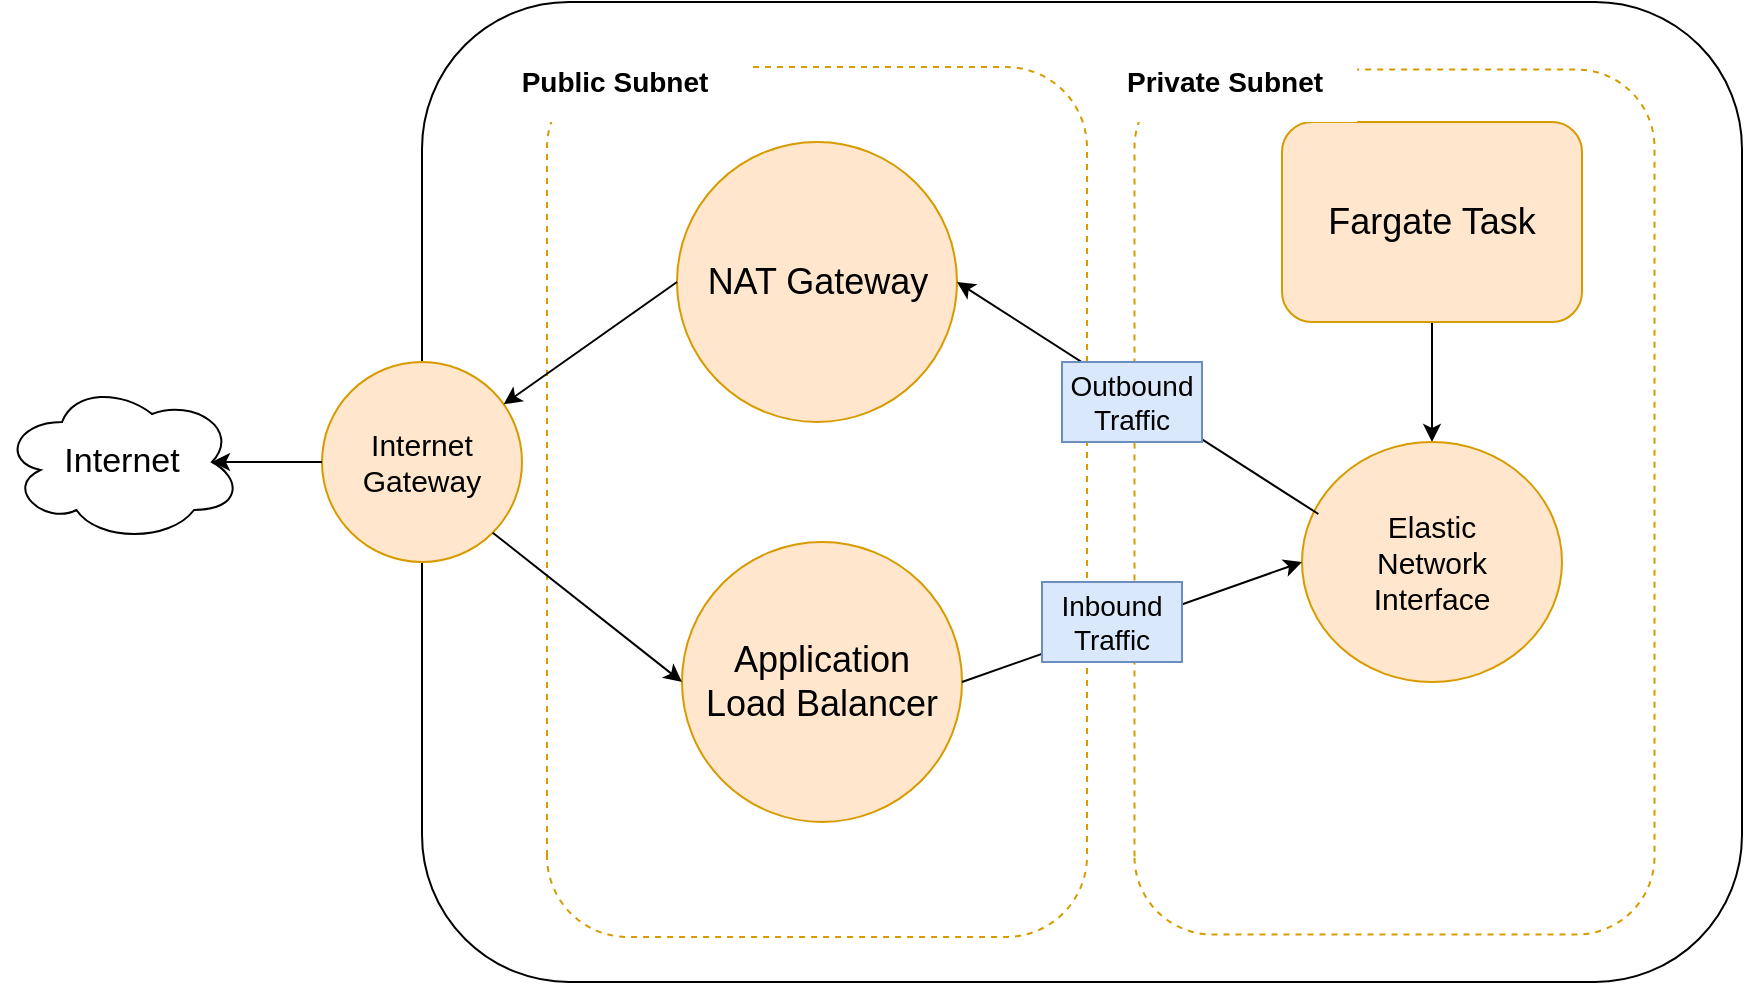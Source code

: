 <mxfile version="14.0.1" type="github">
  <diagram id="ipaedE7WWxYb-sDkYspf" name="Page-1">
    <mxGraphModel dx="1892" dy="686" grid="1" gridSize="10" guides="1" tooltips="1" connect="1" arrows="1" fold="1" page="1" pageScale="1" pageWidth="850" pageHeight="1100" math="0" shadow="0">
      <root>
        <mxCell id="0" />
        <mxCell id="1" parent="0" />
        <mxCell id="8c7bF9rMOs-15GVKCDE0-1" value="" style="rounded=1;whiteSpace=wrap;html=1;" vertex="1" parent="1">
          <mxGeometry x="170" y="90" width="660" height="490" as="geometry" />
        </mxCell>
        <mxCell id="8c7bF9rMOs-15GVKCDE0-3" value="" style="rounded=1;whiteSpace=wrap;html=1;rotation=-90;dashed=1;strokeColor=#d79b00;fillColor=none;" vertex="1" parent="1">
          <mxGeometry x="150" y="205" width="435" height="270" as="geometry" />
        </mxCell>
        <mxCell id="8c7bF9rMOs-15GVKCDE0-4" value="" style="rounded=1;whiteSpace=wrap;html=1;rotation=-90;dashed=1;strokeColor=#d79b00;fillColor=none;" vertex="1" parent="1">
          <mxGeometry x="440" y="210" width="432.5" height="260" as="geometry" />
        </mxCell>
        <mxCell id="8c7bF9rMOs-15GVKCDE0-10" value="" style="edgeStyle=orthogonalEdgeStyle;rounded=0;orthogonalLoop=1;jettySize=auto;html=1;" edge="1" parent="1" source="8c7bF9rMOs-15GVKCDE0-7" target="8c7bF9rMOs-15GVKCDE0-9">
          <mxGeometry relative="1" as="geometry" />
        </mxCell>
        <mxCell id="8c7bF9rMOs-15GVKCDE0-7" value="&lt;font style=&quot;font-size: 18px&quot;&gt;Fargate Task&lt;/font&gt;" style="rounded=1;whiteSpace=wrap;html=1;fillColor=#ffe6cc;strokeColor=#d79b00;" vertex="1" parent="1">
          <mxGeometry x="600" y="150" width="150" height="100" as="geometry" />
        </mxCell>
        <mxCell id="8c7bF9rMOs-15GVKCDE0-9" value="&lt;div style=&quot;font-size: 15px&quot;&gt;&lt;font style=&quot;font-size: 15px&quot;&gt;Elastic&lt;/font&gt;&lt;/div&gt;&lt;div style=&quot;font-size: 15px&quot;&gt;&lt;font style=&quot;font-size: 15px&quot;&gt;Network&lt;/font&gt;&lt;/div&gt;&lt;div style=&quot;font-size: 15px&quot;&gt;&lt;font style=&quot;font-size: 15px&quot;&gt;Interface&lt;br&gt;&lt;/font&gt;&lt;/div&gt;" style="ellipse;whiteSpace=wrap;html=1;rounded=1;strokeColor=#d79b00;fillColor=#ffe6cc;" vertex="1" parent="1">
          <mxGeometry x="610" y="310" width="130" height="120" as="geometry" />
        </mxCell>
        <mxCell id="8c7bF9rMOs-15GVKCDE0-12" value="&lt;font style=&quot;font-size: 14px&quot;&gt;&lt;b&gt;Private Subnet&lt;br&gt;&lt;/b&gt;&lt;/font&gt;" style="text;html=1;align=center;verticalAlign=middle;whiteSpace=wrap;rounded=0;fillColor=#ffffff;" vertex="1" parent="1">
          <mxGeometry x="505" y="110" width="132.5" height="40" as="geometry" />
        </mxCell>
        <mxCell id="8c7bF9rMOs-15GVKCDE0-13" value="&lt;font style=&quot;font-size: 18px&quot;&gt;NAT Gateway&lt;br&gt;&lt;/font&gt;" style="ellipse;whiteSpace=wrap;html=1;aspect=fixed;fillColor=#ffe6cc;strokeColor=#d79b00;" vertex="1" parent="1">
          <mxGeometry x="297.5" y="160" width="140" height="140" as="geometry" />
        </mxCell>
        <mxCell id="8c7bF9rMOs-15GVKCDE0-14" value="&lt;div style=&quot;font-size: 18px&quot;&gt;&lt;font style=&quot;font-size: 18px&quot;&gt;Application&lt;/font&gt;&lt;/div&gt;&lt;div style=&quot;font-size: 18px&quot;&gt;&lt;font style=&quot;font-size: 18px&quot;&gt;Load Balancer&lt;br&gt;&lt;/font&gt;&lt;/div&gt;" style="ellipse;whiteSpace=wrap;html=1;aspect=fixed;fillColor=#ffe6cc;strokeColor=#d79b00;" vertex="1" parent="1">
          <mxGeometry x="300" y="360" width="140" height="140" as="geometry" />
        </mxCell>
        <mxCell id="8c7bF9rMOs-15GVKCDE0-15" value="&lt;font style=&quot;font-size: 14px&quot;&gt;&lt;b&gt;Public Subnet &lt;br&gt;&lt;/b&gt;&lt;/font&gt;" style="text;html=1;align=center;verticalAlign=middle;whiteSpace=wrap;rounded=0;fillColor=#ffffff;" vertex="1" parent="1">
          <mxGeometry x="200" y="110" width="132.5" height="40" as="geometry" />
        </mxCell>
        <mxCell id="8c7bF9rMOs-15GVKCDE0-16" value="" style="endArrow=classic;html=1;exitX=0.063;exitY=0.3;exitDx=0;exitDy=0;exitPerimeter=0;entryX=1;entryY=0.5;entryDx=0;entryDy=0;" edge="1" parent="1" source="8c7bF9rMOs-15GVKCDE0-9" target="8c7bF9rMOs-15GVKCDE0-13">
          <mxGeometry width="50" height="50" relative="1" as="geometry">
            <mxPoint x="563" y="400" as="sourcePoint" />
            <mxPoint x="450" y="380" as="targetPoint" />
          </mxGeometry>
        </mxCell>
        <mxCell id="8c7bF9rMOs-15GVKCDE0-17" value="&lt;div style=&quot;font-size: 15px&quot;&gt;&lt;font style=&quot;font-size: 15px&quot;&gt;Internet&lt;/font&gt;&lt;/div&gt;&lt;div style=&quot;font-size: 15px&quot;&gt;&lt;font style=&quot;font-size: 15px&quot;&gt;Gateway&lt;br&gt;&lt;/font&gt;&lt;/div&gt;" style="ellipse;whiteSpace=wrap;html=1;aspect=fixed;fillColor=#ffe6cc;strokeColor=#d79b00;" vertex="1" parent="1">
          <mxGeometry x="120" y="270" width="100" height="100" as="geometry" />
        </mxCell>
        <mxCell id="8c7bF9rMOs-15GVKCDE0-20" value="" style="endArrow=classic;html=1;exitX=0;exitY=0.5;exitDx=0;exitDy=0;" edge="1" parent="1" source="8c7bF9rMOs-15GVKCDE0-13" target="8c7bF9rMOs-15GVKCDE0-17">
          <mxGeometry width="50" height="50" relative="1" as="geometry">
            <mxPoint x="400" y="430" as="sourcePoint" />
            <mxPoint x="450" y="380" as="targetPoint" />
          </mxGeometry>
        </mxCell>
        <mxCell id="8c7bF9rMOs-15GVKCDE0-21" value="" style="endArrow=classic;html=1;exitX=1;exitY=1;exitDx=0;exitDy=0;entryX=0;entryY=0.5;entryDx=0;entryDy=0;" edge="1" parent="1" source="8c7bF9rMOs-15GVKCDE0-17" target="8c7bF9rMOs-15GVKCDE0-14">
          <mxGeometry width="50" height="50" relative="1" as="geometry">
            <mxPoint x="400" y="430" as="sourcePoint" />
            <mxPoint x="450" y="380" as="targetPoint" />
          </mxGeometry>
        </mxCell>
        <mxCell id="8c7bF9rMOs-15GVKCDE0-22" value="" style="endArrow=classic;html=1;entryX=0;entryY=0.5;entryDx=0;entryDy=0;exitX=1;exitY=0.5;exitDx=0;exitDy=0;" edge="1" parent="1" source="8c7bF9rMOs-15GVKCDE0-14" target="8c7bF9rMOs-15GVKCDE0-9">
          <mxGeometry width="50" height="50" relative="1" as="geometry">
            <mxPoint x="400" y="430" as="sourcePoint" />
            <mxPoint x="450" y="380" as="targetPoint" />
          </mxGeometry>
        </mxCell>
        <mxCell id="8c7bF9rMOs-15GVKCDE0-23" value="&lt;font style=&quot;font-size: 17px&quot;&gt;Internet&lt;/font&gt;" style="ellipse;shape=cloud;whiteSpace=wrap;html=1;fillColor=#ffffff;" vertex="1" parent="1">
          <mxGeometry x="-40" y="280" width="120" height="80" as="geometry" />
        </mxCell>
        <mxCell id="8c7bF9rMOs-15GVKCDE0-24" value="&lt;font style=&quot;font-size: 14px&quot;&gt;Outbound Traffic&lt;/font&gt;" style="text;html=1;align=center;verticalAlign=middle;whiteSpace=wrap;rounded=0;fillColor=#dae8fc;strokeColor=#6c8ebf;" vertex="1" parent="1">
          <mxGeometry x="490" y="270" width="70" height="40" as="geometry" />
        </mxCell>
        <mxCell id="8c7bF9rMOs-15GVKCDE0-27" value="&lt;font style=&quot;font-size: 14px&quot;&gt;Inbound Traffic&lt;/font&gt;" style="text;html=1;align=center;verticalAlign=middle;whiteSpace=wrap;rounded=0;fillColor=#dae8fc;strokeColor=#6c8ebf;" vertex="1" parent="1">
          <mxGeometry x="480" y="380" width="70" height="40" as="geometry" />
        </mxCell>
        <mxCell id="8c7bF9rMOs-15GVKCDE0-28" value="" style="endArrow=classic;html=1;exitX=0;exitY=0.5;exitDx=0;exitDy=0;entryX=0.875;entryY=0.5;entryDx=0;entryDy=0;entryPerimeter=0;" edge="1" parent="1" source="8c7bF9rMOs-15GVKCDE0-17" target="8c7bF9rMOs-15GVKCDE0-23">
          <mxGeometry width="50" height="50" relative="1" as="geometry">
            <mxPoint x="400" y="430" as="sourcePoint" />
            <mxPoint x="450" y="380" as="targetPoint" />
          </mxGeometry>
        </mxCell>
      </root>
    </mxGraphModel>
  </diagram>
</mxfile>
